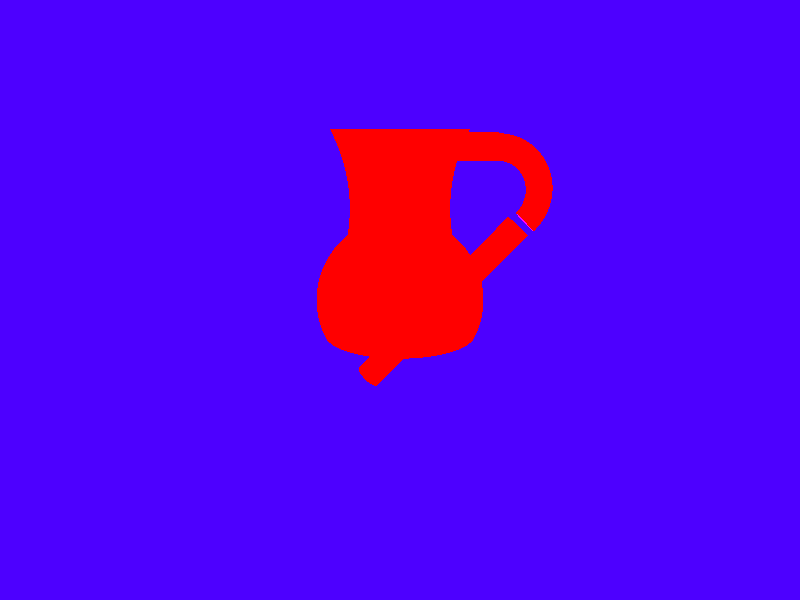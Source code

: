 //Cammera Position List

#declare FrontCameraPos = <0,3,-7>;
#declare TopCameraPos = <0,10,0>;
#declare BottomCameraPos = <0,-10,0>;
#declare FarFrontCameraPos = <0,0,-20>;
#declare FrontPosXTiltCameraPos = <4,0,-10>;   

//Texture List

#declare SolidPink =  texture{
        pigment{ 
            rgb <1,0,1>
        }
    } 
#declare SolidRed =  texture{
        pigment{ 
            rgb <1,0,0>
        }
    }
#declare SolidGreen =  texture{
        pigment{ 
            rgb <0,1,0>
        }
    }
#declare Purple  =  texture{
        pigment{ 
            rgb <0.3,0,1>
        }
    } 
#declare SeeThroughGreen =  texture{
        pigment{ 
            rgbf <0,1,1,.8>
            }
        }
//Basic scene stuff

camera{
    location FrontCameraPos  
    look_at <0,1,0>
} 

background{
     rgb <0.3,0,1>
}             

//McCandless Lighting (with a bottom light in because that's proved helpful)

light_source{
    <-2,6,-10>
    rgb<1,1,1>
}    
light_source{
    <2,6,-10>
    rgb<1,1,1>        
} 
   
/*light_source{
    <0,-10,0>
    rgb<1,1,1>        
}  */  
  
//All object positions are relative to the position of the mug base sphere
  
#declare MugPos = <0,1,0>; 

//Base of mug as a sphere with the bottom cut off to make it flat

#declare MugBaseSphere = sphere{
    MugPos
    1
    texture{SolidRed}
}
#declare MugBaseCutout = box{
    MugPos + <2,-.4,2>  
    MugPos + <-2,-4,-2>  
    texture{SolidRed}
    }
#declare MugFlatBase = difference{    
    object {
        MugBaseSphere
    }
    object{
        MugBaseCutout
    }
} 

//Mug Top Rough Cuts

#declare MugTopBox = box{
    MugPos + <1,.58,1>
    MugPos + <-1,2,-1>
    texture{SeeThroughGreen}
}   
#declare MugNegXTopCutout  =   sphere{
    MugPos + <-2.5,1.2,0>
    2
    texture{SolidRed}
}                 
#declare MugTopWithNegXCut = difference{    
    object {
        MugTopBox
    }
    object{
        MugNegXTopCutout
    }
} 
#declare MugPosXTopCutout  =   sphere{
    MugPos + <2.5,1.2,0>
    2
    texture{SolidRed}
}  
#declare MugTopWithXCut = difference{
    object{MugTopWithNegXCut}
    object{MugPosXTopCutout}
}
#declare MugPosZTopCutout = sphere{
    MugPos + <0,1.2,2.4>
    2
    texture{SolidRed}
} 
#declare MugTopWithXPosZCut = difference{
    object{MugTopWithXCut}
    object{MugPosZTopCutout}
}
#declare MugNegZTopCutout = sphere{
    MugPos + <0,1.2,-2.4>
    2
    texture{SolidRed}
}
#declare MugTopWithRCuts = difference{
    object{MugTopWithXPosZCut}
    object{MugNegZTopCutout}
}
  
//Mug Top Fine Cuts and Merge

#declare MugTopQuadIIIFineCut = sphere{
    MugPos + <-1.9,1.2,-1.9>
    2
    texture{SolidRed}
}  
#declare MugTopWithQuadIIICut = difference{ 
    object{MugTopWithRCuts} 
    object{MugTopQuadIIIFineCut}
}
#declare MugTopQuadIFineCut = sphere{
    MugPos + <1.9,1.2,1.9>
    2
    texture{SolidRed}
}  
#declare MugTopWithQuadIandIIICut = difference{ 
    object{MugTopWithQuadIIICut} 
    object{MugTopQuadIFineCut}
}
#declare MugTopQuadIIFineCut = sphere{
    MugPos + <-1.9,1.2,1.9>
    2
    texture{SolidRed}
}  
#declare MugTopWithQuadIthruIIICut = difference{ 
    object{MugTopWithQuadIandIIICut} 
    object{MugTopQuadIIFineCut}
}
#declare MugTopQuadIVFineCut = sphere{
    MugPos + <1.9,1.2,-1.9>
    2
    texture{SolidRed}
}  
#declare MugTopWithFineCuts = difference{ 
    object{MugTopWithQuadIthruIIICut} 
    object{MugTopQuadIVFineCut}
}
#declare MugBody = merge{
    object{MugTopWithFineCuts}
    object{MugFlatBase} 
}   

//Handle

#declare HandleTorus = torus{ 
    .5
    .15        
    texture{SolidRed}
} 
#declare HandleTorusFirstCutout = box{
    <0,-1,2>
    <-2,1,-2>
} 
#declare HalfHandleTorus = difference{ 
    object{HandleTorus}
    object{HandleTorusFirstCutout}
}  
#declare HandleTorusSecondCutout = box{
    <0,-1,0>
    <2,1,-2>
    texture{SolidPink}
    rotate<0,45,0>
} 
#declare HandleCurve = difference{
    object{HalfHandleTorus}
    object{HandleTorusSecondCutout}
}
#declare HandleLocation = <1.1,1.3,0>;
#declare HandleTopCylinder = cylinder {
    HandleLocation + <0,1.5,0>,
    HandleLocation + <-1.5,1.5,0>,    
    0.16            
    open              
    texture{SolidRed}
}
#declare HandleWithTop = merge{
    object{
        HandleCurve
        rotate <-90,0,0> 
        translate (MugPos + HandleLocation)
    }
    object{HandleTopCylinder} 
}
#declare HandleBottomCylinder = cylinder {
    HandleLocation + <.28,.6,0>,
    HandleLocation + <-1.5,-1.3,0>,    
    0.16            
    open              
    texture{SolidRed}
}


object{HandleWithTop} 
object{HandleBottomCylinder}
object{MugBody}  
